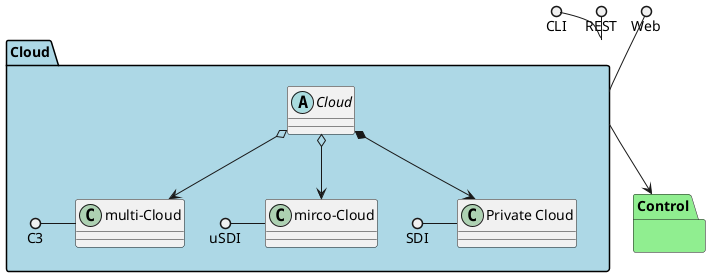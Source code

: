 @startuml

package "Control" #lightgreen {

}

package "Cloud" #lightblue {

    abstract "Cloud" {
    }


    class "Private Cloud" as PCloud
    class "mirco-Cloud" as uCloud
    class "multi-Cloud" as mCloud

    SDI ()- PCloud
    uSDI ()- uCloud
    C3 ()- mCloud
    Cloud *--> PCloud
    Cloud o--> uCloud
    Cloud o--> mCloud
}
CLI ()-- "Cloud"
REST ()-- "Cloud"
Web ()-- "Cloud"

"Cloud" --> Control

@enduml
